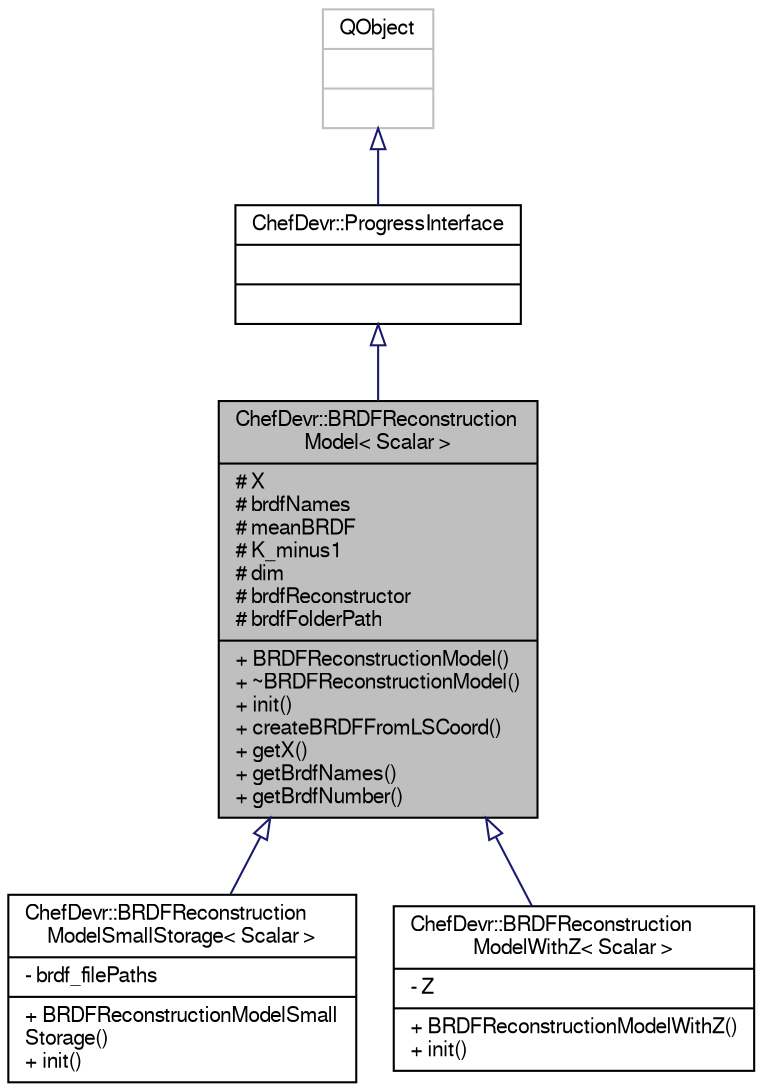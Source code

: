 digraph "ChefDevr::BRDFReconstructionModel&lt; Scalar &gt;"
{
 // LATEX_PDF_SIZE
  edge [fontname="FreeSans",fontsize="10",labelfontname="FreeSans",labelfontsize="10"];
  node [fontname="FreeSans",fontsize="10",shape=record];
  Node0 [label="{ChefDevr::BRDFReconstruction\lModel\< Scalar \>\n|# X\l# brdfNames\l# meanBRDF\l# K_minus1\l# dim\l# brdfReconstructor\l# brdfFolderPath\l|+ BRDFReconstructionModel()\l+ ~BRDFReconstructionModel()\l+ init()\l+ createBRDFFromLSCoord()\l+ getX()\l+ getBrdfNames()\l+ getBrdfNumber()\l}",height=0.2,width=0.4,color="black", fillcolor="grey75", style="filled", fontcolor="black",tooltip="The class that allows reconstruction of BRDFs in the BRDF Explorer format."];
  Node1 -> Node0 [dir="back",color="midnightblue",fontsize="10",style="solid",arrowtail="onormal",fontname="FreeSans"];
  Node1 [label="{ChefDevr::ProgressInterface\n||}",height=0.2,width=0.4,color="black", fillcolor="white", style="filled",URL="$class_chef_devr_1_1_progress_interface.html",tooltip=" "];
  Node2 -> Node1 [dir="back",color="midnightblue",fontsize="10",style="solid",arrowtail="onormal",fontname="FreeSans"];
  Node2 [label="{QObject\n||}",height=0.2,width=0.4,color="grey75", fillcolor="white", style="filled",tooltip=" "];
  Node0 -> Node3 [dir="back",color="midnightblue",fontsize="10",style="solid",arrowtail="onormal",fontname="FreeSans"];
  Node3 [label="{ChefDevr::BRDFReconstruction\lModelSmallStorage\< Scalar \>\n|- brdf_filePaths\l|+ BRDFReconstructionModelSmall\lStorage()\l+ init()\l}",height=0.2,width=0.4,color="black", fillcolor="white", style="filled",URL="$class_chef_devr_1_1_b_r_d_f_reconstruction_model_small_storage.html",tooltip=" "];
  Node0 -> Node4 [dir="back",color="midnightblue",fontsize="10",style="solid",arrowtail="onormal",fontname="FreeSans"];
  Node4 [label="{ChefDevr::BRDFReconstruction\lModelWithZ\< Scalar \>\n|- Z\l|+ BRDFReconstructionModelWithZ()\l+ init()\l}",height=0.2,width=0.4,color="black", fillcolor="white", style="filled",URL="$class_chef_devr_1_1_b_r_d_f_reconstruction_model_with_z.html",tooltip=" "];
}
